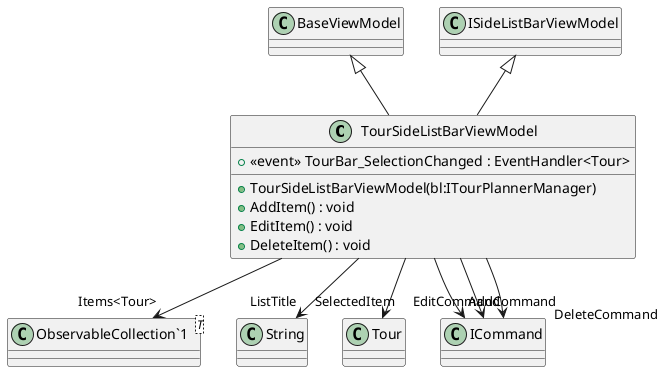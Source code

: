 @startuml
class TourSideListBarViewModel {
    +  <<event>> TourBar_SelectionChanged : EventHandler<Tour> 
    + TourSideListBarViewModel(bl:ITourPlannerManager)
    + AddItem() : void
    + EditItem() : void
    + DeleteItem() : void
}
class "ObservableCollection`1"<T> {
}
BaseViewModel <|-- TourSideListBarViewModel
ISideListBarViewModel <|-- TourSideListBarViewModel
TourSideListBarViewModel --> "ListTitle" String
TourSideListBarViewModel --> "SelectedItem" Tour
TourSideListBarViewModel --> "Items<Tour>" "ObservableCollection`1"
TourSideListBarViewModel --> "AddCommand" ICommand
TourSideListBarViewModel --> "EditCommand" ICommand
TourSideListBarViewModel --> "DeleteCommand" ICommand
@enduml
